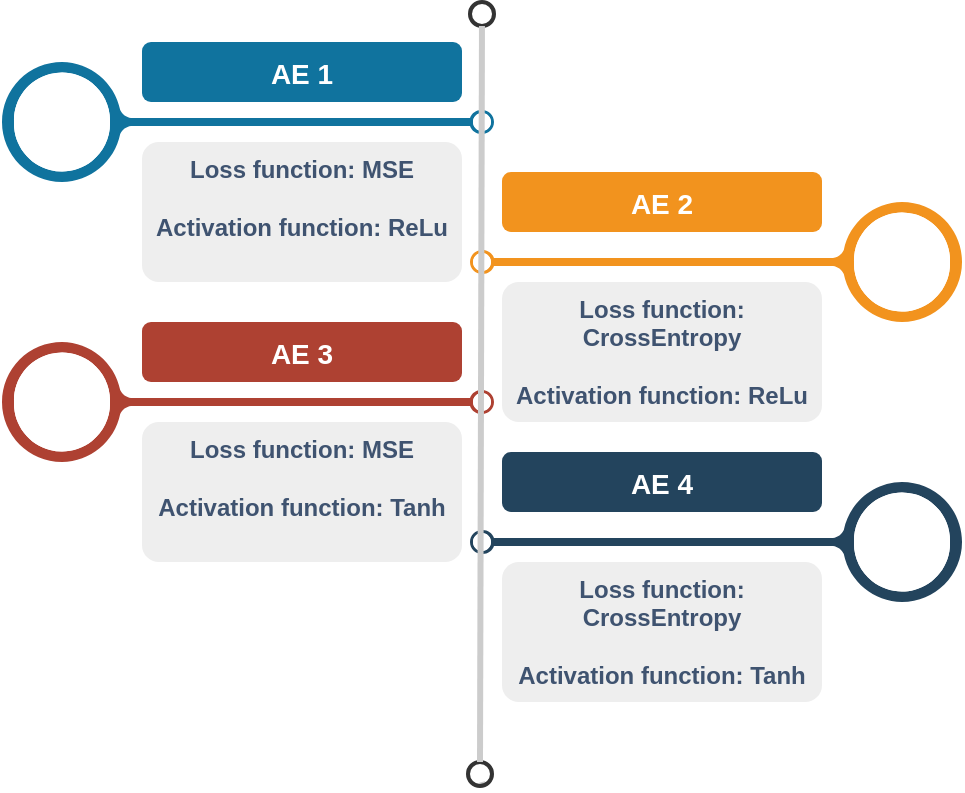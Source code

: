 <mxfile version="20.5.1" type="github">
  <diagram id="z_Ukc-qnUTp6BKivxAp7" name="Page-1">
    <mxGraphModel dx="1467" dy="796" grid="1" gridSize="10" guides="1" tooltips="1" connect="1" arrows="1" fold="1" page="1" pageScale="1" pageWidth="1169" pageHeight="827" math="0" shadow="0">
      <root>
        <mxCell id="0" />
        <mxCell id="1" parent="0" />
        <mxCell id="CkBX9_-azZwYhOsEuEUJ-1" value="" style="endArrow=none;html=1;strokeWidth=3;strokeColor=#CCCCCC;labelBackgroundColor=none;fontSize=16;rounded=0;startArrow=none;" edge="1" source="CkBX9_-azZwYhOsEuEUJ-3" parent="1">
          <mxGeometry relative="1" as="geometry">
            <mxPoint x="580" y="480" as="targetPoint" />
          </mxGeometry>
        </mxCell>
        <mxCell id="CkBX9_-azZwYhOsEuEUJ-2" value="" style="ellipse;whiteSpace=wrap;html=1;aspect=fixed;shadow=0;fillColor=none;strokeColor=#333333;fontSize=16;align=center;strokeWidth=2;" vertex="1" parent="1">
          <mxGeometry x="574" y="90" width="12" height="12" as="geometry" />
        </mxCell>
        <mxCell id="CkBX9_-azZwYhOsEuEUJ-4" value="" style="verticalLabelPosition=middle;verticalAlign=middle;html=1;shape=mxgraph.infographic.circularCallout2;dy=15;strokeColor=#10739E;labelPosition=center;align=center;fontColor=#10739E;fontStyle=1;fontSize=24;shadow=0;direction=north;" vertex="1" parent="1">
          <mxGeometry x="340" y="120" width="246" height="60" as="geometry" />
        </mxCell>
        <mxCell id="CkBX9_-azZwYhOsEuEUJ-5" value="" style="verticalLabelPosition=middle;verticalAlign=middle;html=1;shape=mxgraph.infographic.circularCallout2;dy=15;strokeColor=#F2931E;labelPosition=center;align=center;fontColor=#F2931E;fontStyle=1;fontSize=24;shadow=0;direction=north;flipH=1;" vertex="1" parent="1">
          <mxGeometry x="574" y="190" width="246" height="60" as="geometry" />
        </mxCell>
        <mxCell id="CkBX9_-azZwYhOsEuEUJ-6" value="" style="verticalLabelPosition=middle;verticalAlign=middle;html=1;shape=mxgraph.infographic.circularCallout2;dy=15;strokeColor=#AE4132;labelPosition=center;align=center;fontColor=#10739E;fontStyle=1;fontSize=24;shadow=0;direction=north;" vertex="1" parent="1">
          <mxGeometry x="340" y="260" width="246" height="60" as="geometry" />
        </mxCell>
        <mxCell id="CkBX9_-azZwYhOsEuEUJ-7" value="" style="verticalLabelPosition=middle;verticalAlign=middle;html=1;shape=mxgraph.infographic.circularCallout2;dy=15;strokeColor=#23445D;labelPosition=center;align=center;fontColor=#10739E;fontStyle=1;fontSize=24;shadow=0;direction=north;flipH=1;" vertex="1" parent="1">
          <mxGeometry x="574" y="330" width="246" height="60" as="geometry" />
        </mxCell>
        <mxCell id="CkBX9_-azZwYhOsEuEUJ-10" value="AE 1" style="fillColor=#10739E;strokecolor=none;rounded=1;fontColor=#FFFFFF;strokeColor=none;fontStyle=1;fontSize=14;" vertex="1" parent="1">
          <mxGeometry x="410" y="110" width="160" height="30" as="geometry" />
        </mxCell>
        <mxCell id="CkBX9_-azZwYhOsEuEUJ-11" value="AE 2" style="fillColor=#F2931E;strokecolor=none;rounded=1;fontColor=#FFFFFF;strokeColor=none;fontStyle=1;fontSize=14;" vertex="1" parent="1">
          <mxGeometry x="590" y="175" width="160" height="30" as="geometry" />
        </mxCell>
        <mxCell id="CkBX9_-azZwYhOsEuEUJ-12" value="AE 3" style="fillColor=#AE4132;strokecolor=none;rounded=1;fontColor=#FFFFFF;strokeColor=none;fontStyle=1;fontSize=14;" vertex="1" parent="1">
          <mxGeometry x="410" y="250" width="160" height="30" as="geometry" />
        </mxCell>
        <mxCell id="CkBX9_-azZwYhOsEuEUJ-13" value="AE 4" style="fillColor=#23445D;strokecolor=none;rounded=1;fontColor=#FFFFFF;strokeColor=none;fontStyle=1;fontSize=14;" vertex="1" parent="1">
          <mxGeometry x="590" y="315" width="160" height="30" as="geometry" />
        </mxCell>
        <mxCell id="CkBX9_-azZwYhOsEuEUJ-16" value="&lt;font&gt;&lt;span style=&quot;&quot;&gt;Loss function: MSE&lt;br&gt;&lt;/span&gt;&lt;br&gt;Activation function: ReLu&lt;/font&gt;" style="rounded=1;strokeColor=none;fillColor=#EEEEEE;align=center;arcSize=12;verticalAlign=top;whiteSpace=wrap;html=1;fontSize=12;fontColor=#3F5370;fontStyle=1" vertex="1" parent="1">
          <mxGeometry x="410" y="160" width="160" height="70" as="geometry" />
        </mxCell>
        <mxCell id="CkBX9_-azZwYhOsEuEUJ-3" value="" style="ellipse;whiteSpace=wrap;html=1;aspect=fixed;shadow=0;fillColor=none;strokeColor=#333333;fontSize=16;align=center;strokeWidth=2;" vertex="1" parent="1">
          <mxGeometry x="573" y="470" width="12" height="12" as="geometry" />
        </mxCell>
        <mxCell id="CkBX9_-azZwYhOsEuEUJ-23" value="" style="endArrow=none;html=1;strokeWidth=3;strokeColor=#CCCCCC;labelBackgroundColor=none;fontSize=16;rounded=0;entryX=0.5;entryY=0;entryDx=0;entryDy=0;" edge="1" parent="1" source="CkBX9_-azZwYhOsEuEUJ-2" target="CkBX9_-azZwYhOsEuEUJ-3">
          <mxGeometry relative="1" as="geometry">
            <mxPoint x="580" y="102" as="sourcePoint" />
            <mxPoint x="580" y="450" as="targetPoint" />
          </mxGeometry>
        </mxCell>
        <mxCell id="CkBX9_-azZwYhOsEuEUJ-24" value="&lt;font&gt;&lt;span style=&quot;&quot;&gt;Loss function: MSE&lt;br&gt;&lt;/span&gt;&lt;br&gt;Activation function: Tanh&lt;/font&gt;" style="rounded=1;strokeColor=none;fillColor=#EEEEEE;align=center;arcSize=12;verticalAlign=top;whiteSpace=wrap;html=1;fontSize=12;fontColor=#3F5370;fontStyle=1" vertex="1" parent="1">
          <mxGeometry x="410" y="300" width="160" height="70" as="geometry" />
        </mxCell>
        <mxCell id="CkBX9_-azZwYhOsEuEUJ-25" value="&lt;font&gt;&lt;span style=&quot;&quot;&gt;Loss function: CrossEntropy&lt;br&gt;&lt;/span&gt;&lt;br&gt;Activation function: ReLu&lt;/font&gt;" style="rounded=1;strokeColor=none;fillColor=#EEEEEE;align=center;arcSize=12;verticalAlign=top;whiteSpace=wrap;html=1;fontSize=12;fontColor=#3F5370;fontStyle=1" vertex="1" parent="1">
          <mxGeometry x="590" y="230" width="160" height="70" as="geometry" />
        </mxCell>
        <mxCell id="CkBX9_-azZwYhOsEuEUJ-26" value="&lt;font&gt;&lt;span style=&quot;&quot;&gt;Loss function: CrossEntropy&lt;br&gt;&lt;/span&gt;&lt;br&gt;Activation function: Tanh&lt;/font&gt;" style="rounded=1;strokeColor=none;fillColor=#EEEEEE;align=center;arcSize=12;verticalAlign=top;whiteSpace=wrap;html=1;fontSize=12;fontColor=#3F5370;fontStyle=1" vertex="1" parent="1">
          <mxGeometry x="590" y="370" width="160" height="70" as="geometry" />
        </mxCell>
      </root>
    </mxGraphModel>
  </diagram>
</mxfile>
